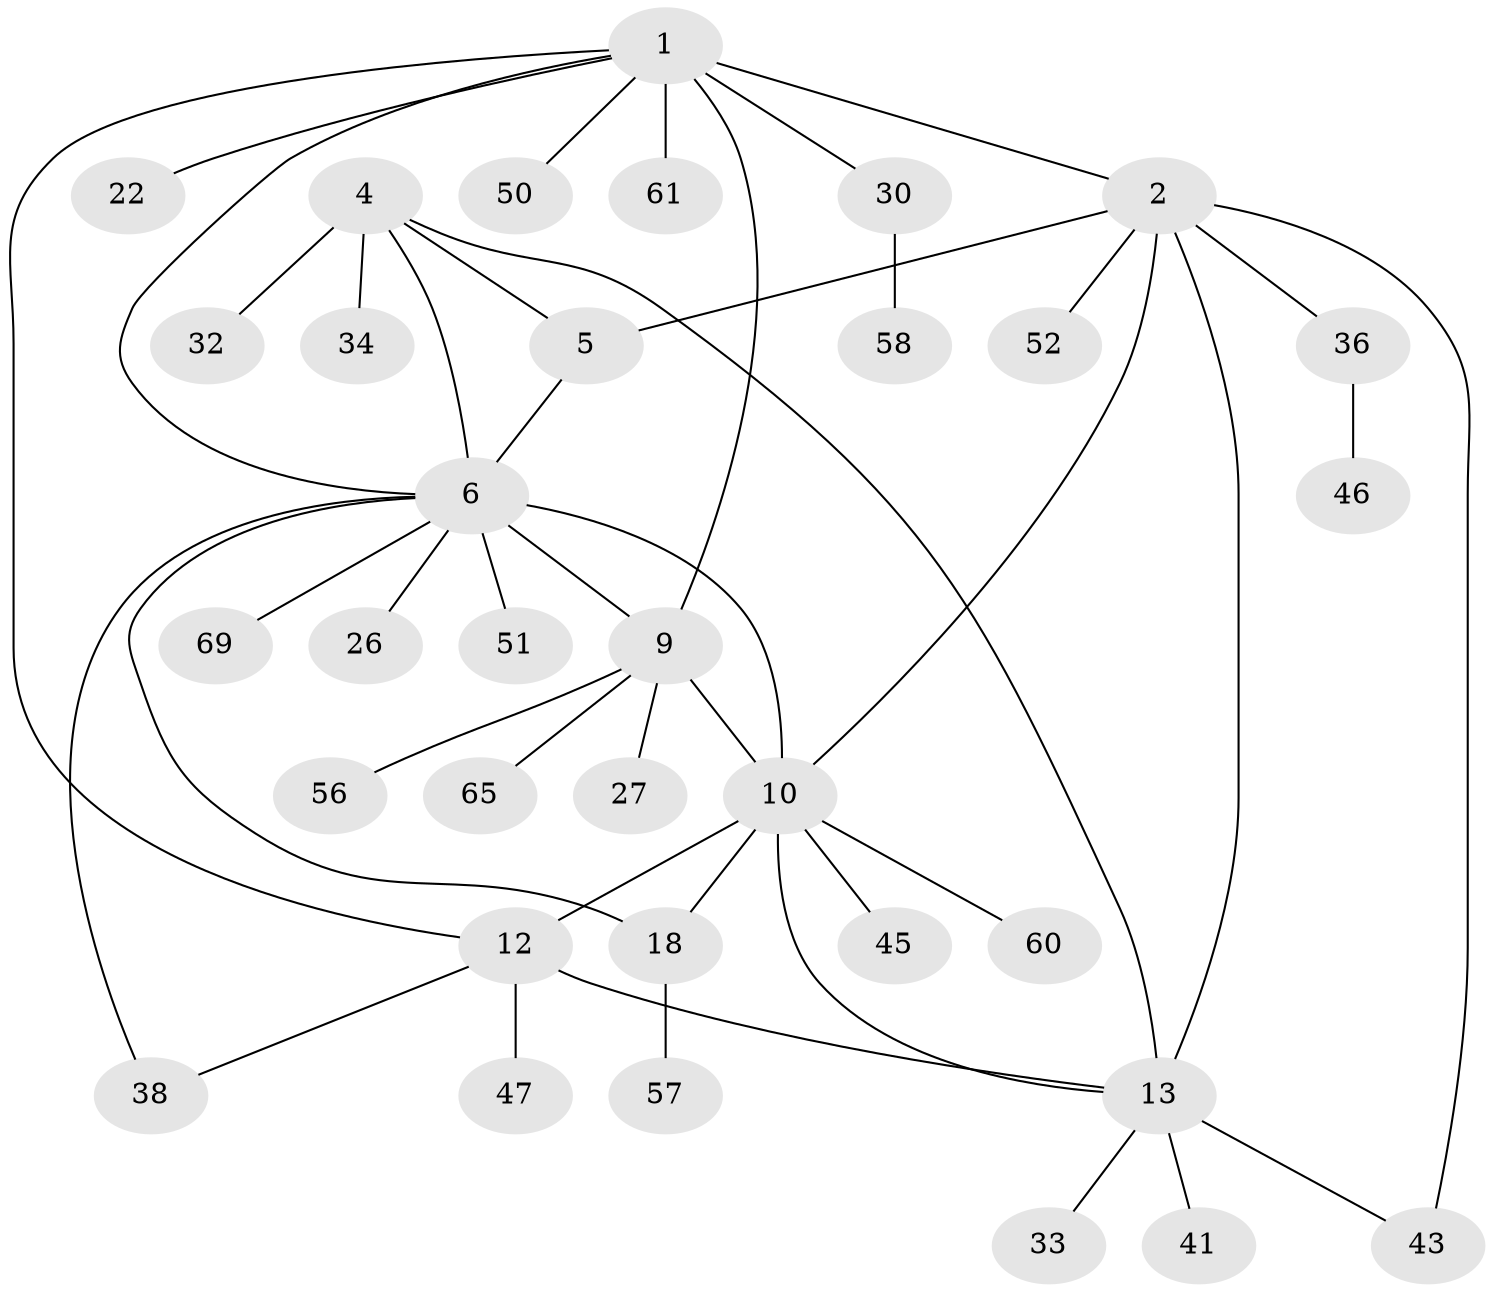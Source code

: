 // original degree distribution, {7: 0.057971014492753624, 9: 0.014492753623188406, 3: 0.13043478260869565, 6: 0.07246376811594203, 8: 0.014492753623188406, 4: 0.028985507246376812, 5: 0.014492753623188406, 1: 0.5362318840579711, 2: 0.13043478260869565}
// Generated by graph-tools (version 1.1) at 2025/19/03/04/25 18:19:32]
// undirected, 34 vertices, 45 edges
graph export_dot {
graph [start="1"]
  node [color=gray90,style=filled];
  1 [super="+3+8"];
  2;
  4 [super="+19+20"];
  5;
  6 [super="+7"];
  9;
  10 [super="+14+11"];
  12;
  13 [super="+17+15+55+67+37"];
  18;
  22;
  26;
  27;
  30 [super="+42+40"];
  32;
  33;
  34 [super="+49+35"];
  36;
  38;
  41;
  43 [super="+54"];
  45;
  46;
  47;
  50;
  51;
  52;
  56;
  57;
  58;
  60;
  61;
  65;
  69;
  1 -- 2 [weight=2];
  1 -- 22;
  1 -- 30;
  1 -- 50;
  1 -- 61;
  1 -- 12;
  1 -- 9;
  1 -- 6;
  2 -- 5;
  2 -- 36;
  2 -- 52;
  2 -- 13 [weight=2];
  2 -- 43;
  2 -- 10;
  4 -- 5;
  4 -- 6;
  4 -- 34;
  4 -- 32;
  4 -- 13;
  5 -- 6;
  6 -- 10 [weight=2];
  6 -- 51;
  6 -- 69;
  6 -- 18;
  6 -- 38;
  6 -- 9;
  6 -- 26;
  9 -- 27;
  9 -- 56;
  9 -- 65;
  9 -- 10;
  10 -- 12 [weight=2];
  10 -- 60;
  10 -- 13 [weight=2];
  10 -- 18;
  10 -- 45;
  12 -- 38;
  12 -- 47;
  12 -- 13;
  13 -- 33;
  13 -- 41;
  13 -- 43;
  18 -- 57;
  30 -- 58;
  36 -- 46;
}
